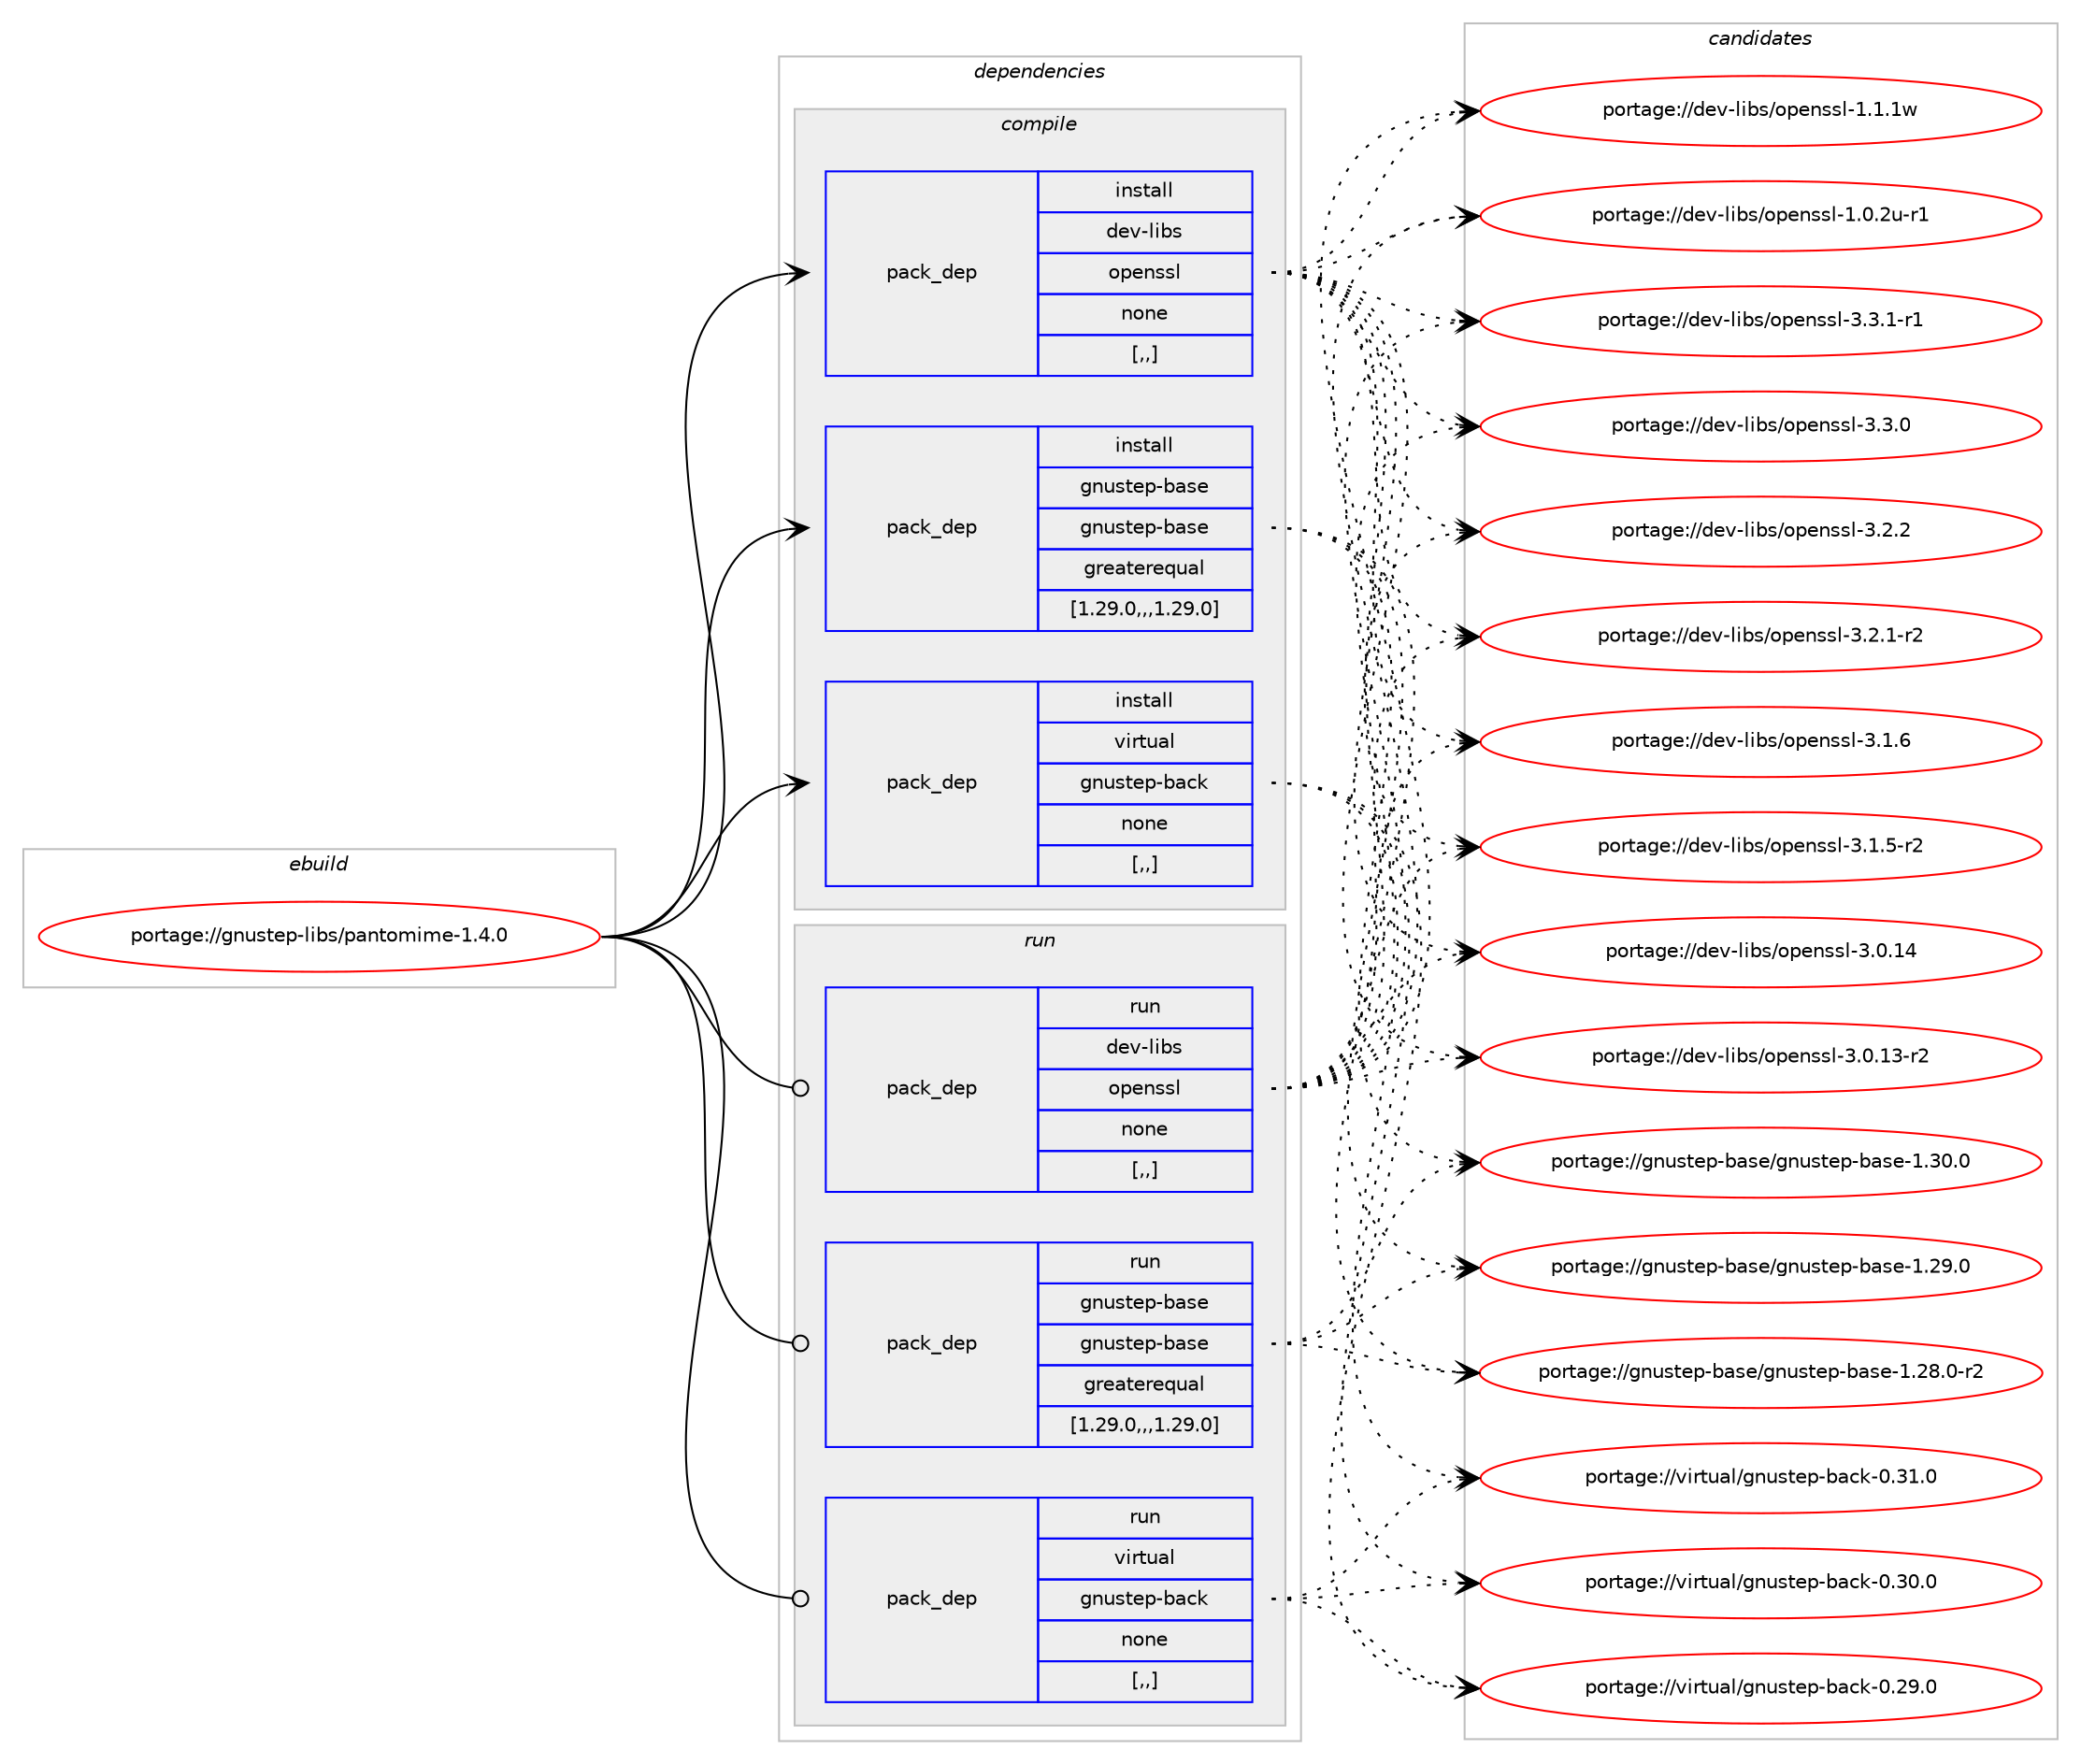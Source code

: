 digraph prolog {

# *************
# Graph options
# *************

newrank=true;
concentrate=true;
compound=true;
graph [rankdir=LR,fontname=Helvetica,fontsize=10,ranksep=1.5];#, ranksep=2.5, nodesep=0.2];
edge  [arrowhead=vee];
node  [fontname=Helvetica,fontsize=10];

# **********
# The ebuild
# **********

subgraph cluster_leftcol {
color=gray;
label=<<i>ebuild</i>>;
id [label="portage://gnustep-libs/pantomime-1.4.0", color=red, width=4, href="../gnustep-libs/pantomime-1.4.0.svg"];
}

# ****************
# The dependencies
# ****************

subgraph cluster_midcol {
color=gray;
label=<<i>dependencies</i>>;
subgraph cluster_compile {
fillcolor="#eeeeee";
style=filled;
label=<<i>compile</i>>;
subgraph pack174448 {
dependency242118 [label=<<TABLE BORDER="0" CELLBORDER="1" CELLSPACING="0" CELLPADDING="4" WIDTH="220"><TR><TD ROWSPAN="6" CELLPADDING="30">pack_dep</TD></TR><TR><TD WIDTH="110">install</TD></TR><TR><TD>dev-libs</TD></TR><TR><TD>openssl</TD></TR><TR><TD>none</TD></TR><TR><TD>[,,]</TD></TR></TABLE>>, shape=none, color=blue];
}
id:e -> dependency242118:w [weight=20,style="solid",arrowhead="vee"];
subgraph pack174449 {
dependency242119 [label=<<TABLE BORDER="0" CELLBORDER="1" CELLSPACING="0" CELLPADDING="4" WIDTH="220"><TR><TD ROWSPAN="6" CELLPADDING="30">pack_dep</TD></TR><TR><TD WIDTH="110">install</TD></TR><TR><TD>gnustep-base</TD></TR><TR><TD>gnustep-base</TD></TR><TR><TD>greaterequal</TD></TR><TR><TD>[1.29.0,,,1.29.0]</TD></TR></TABLE>>, shape=none, color=blue];
}
id:e -> dependency242119:w [weight=20,style="solid",arrowhead="vee"];
subgraph pack174450 {
dependency242120 [label=<<TABLE BORDER="0" CELLBORDER="1" CELLSPACING="0" CELLPADDING="4" WIDTH="220"><TR><TD ROWSPAN="6" CELLPADDING="30">pack_dep</TD></TR><TR><TD WIDTH="110">install</TD></TR><TR><TD>virtual</TD></TR><TR><TD>gnustep-back</TD></TR><TR><TD>none</TD></TR><TR><TD>[,,]</TD></TR></TABLE>>, shape=none, color=blue];
}
id:e -> dependency242120:w [weight=20,style="solid",arrowhead="vee"];
}
subgraph cluster_compileandrun {
fillcolor="#eeeeee";
style=filled;
label=<<i>compile and run</i>>;
}
subgraph cluster_run {
fillcolor="#eeeeee";
style=filled;
label=<<i>run</i>>;
subgraph pack174451 {
dependency242121 [label=<<TABLE BORDER="0" CELLBORDER="1" CELLSPACING="0" CELLPADDING="4" WIDTH="220"><TR><TD ROWSPAN="6" CELLPADDING="30">pack_dep</TD></TR><TR><TD WIDTH="110">run</TD></TR><TR><TD>dev-libs</TD></TR><TR><TD>openssl</TD></TR><TR><TD>none</TD></TR><TR><TD>[,,]</TD></TR></TABLE>>, shape=none, color=blue];
}
id:e -> dependency242121:w [weight=20,style="solid",arrowhead="odot"];
subgraph pack174452 {
dependency242122 [label=<<TABLE BORDER="0" CELLBORDER="1" CELLSPACING="0" CELLPADDING="4" WIDTH="220"><TR><TD ROWSPAN="6" CELLPADDING="30">pack_dep</TD></TR><TR><TD WIDTH="110">run</TD></TR><TR><TD>gnustep-base</TD></TR><TR><TD>gnustep-base</TD></TR><TR><TD>greaterequal</TD></TR><TR><TD>[1.29.0,,,1.29.0]</TD></TR></TABLE>>, shape=none, color=blue];
}
id:e -> dependency242122:w [weight=20,style="solid",arrowhead="odot"];
subgraph pack174453 {
dependency242123 [label=<<TABLE BORDER="0" CELLBORDER="1" CELLSPACING="0" CELLPADDING="4" WIDTH="220"><TR><TD ROWSPAN="6" CELLPADDING="30">pack_dep</TD></TR><TR><TD WIDTH="110">run</TD></TR><TR><TD>virtual</TD></TR><TR><TD>gnustep-back</TD></TR><TR><TD>none</TD></TR><TR><TD>[,,]</TD></TR></TABLE>>, shape=none, color=blue];
}
id:e -> dependency242123:w [weight=20,style="solid",arrowhead="odot"];
}
}

# **************
# The candidates
# **************

subgraph cluster_choices {
rank=same;
color=gray;
label=<<i>candidates</i>>;

subgraph choice174448 {
color=black;
nodesep=1;
choice1001011184510810598115471111121011101151151084551465146494511449 [label="portage://dev-libs/openssl-3.3.1-r1", color=red, width=4,href="../dev-libs/openssl-3.3.1-r1.svg"];
choice100101118451081059811547111112101110115115108455146514648 [label="portage://dev-libs/openssl-3.3.0", color=red, width=4,href="../dev-libs/openssl-3.3.0.svg"];
choice100101118451081059811547111112101110115115108455146504650 [label="portage://dev-libs/openssl-3.2.2", color=red, width=4,href="../dev-libs/openssl-3.2.2.svg"];
choice1001011184510810598115471111121011101151151084551465046494511450 [label="portage://dev-libs/openssl-3.2.1-r2", color=red, width=4,href="../dev-libs/openssl-3.2.1-r2.svg"];
choice100101118451081059811547111112101110115115108455146494654 [label="portage://dev-libs/openssl-3.1.6", color=red, width=4,href="../dev-libs/openssl-3.1.6.svg"];
choice1001011184510810598115471111121011101151151084551464946534511450 [label="portage://dev-libs/openssl-3.1.5-r2", color=red, width=4,href="../dev-libs/openssl-3.1.5-r2.svg"];
choice10010111845108105981154711111210111011511510845514648464952 [label="portage://dev-libs/openssl-3.0.14", color=red, width=4,href="../dev-libs/openssl-3.0.14.svg"];
choice100101118451081059811547111112101110115115108455146484649514511450 [label="portage://dev-libs/openssl-3.0.13-r2", color=red, width=4,href="../dev-libs/openssl-3.0.13-r2.svg"];
choice100101118451081059811547111112101110115115108454946494649119 [label="portage://dev-libs/openssl-1.1.1w", color=red, width=4,href="../dev-libs/openssl-1.1.1w.svg"];
choice1001011184510810598115471111121011101151151084549464846501174511449 [label="portage://dev-libs/openssl-1.0.2u-r1", color=red, width=4,href="../dev-libs/openssl-1.0.2u-r1.svg"];
dependency242118:e -> choice1001011184510810598115471111121011101151151084551465146494511449:w [style=dotted,weight="100"];
dependency242118:e -> choice100101118451081059811547111112101110115115108455146514648:w [style=dotted,weight="100"];
dependency242118:e -> choice100101118451081059811547111112101110115115108455146504650:w [style=dotted,weight="100"];
dependency242118:e -> choice1001011184510810598115471111121011101151151084551465046494511450:w [style=dotted,weight="100"];
dependency242118:e -> choice100101118451081059811547111112101110115115108455146494654:w [style=dotted,weight="100"];
dependency242118:e -> choice1001011184510810598115471111121011101151151084551464946534511450:w [style=dotted,weight="100"];
dependency242118:e -> choice10010111845108105981154711111210111011511510845514648464952:w [style=dotted,weight="100"];
dependency242118:e -> choice100101118451081059811547111112101110115115108455146484649514511450:w [style=dotted,weight="100"];
dependency242118:e -> choice100101118451081059811547111112101110115115108454946494649119:w [style=dotted,weight="100"];
dependency242118:e -> choice1001011184510810598115471111121011101151151084549464846501174511449:w [style=dotted,weight="100"];
}
subgraph choice174449 {
color=black;
nodesep=1;
choice1031101171151161011124598971151014710311011711511610111245989711510145494651484648 [label="portage://gnustep-base/gnustep-base-1.30.0", color=red, width=4,href="../gnustep-base/gnustep-base-1.30.0.svg"];
choice1031101171151161011124598971151014710311011711511610111245989711510145494650574648 [label="portage://gnustep-base/gnustep-base-1.29.0", color=red, width=4,href="../gnustep-base/gnustep-base-1.29.0.svg"];
choice10311011711511610111245989711510147103110117115116101112459897115101454946505646484511450 [label="portage://gnustep-base/gnustep-base-1.28.0-r2", color=red, width=4,href="../gnustep-base/gnustep-base-1.28.0-r2.svg"];
dependency242119:e -> choice1031101171151161011124598971151014710311011711511610111245989711510145494651484648:w [style=dotted,weight="100"];
dependency242119:e -> choice1031101171151161011124598971151014710311011711511610111245989711510145494650574648:w [style=dotted,weight="100"];
dependency242119:e -> choice10311011711511610111245989711510147103110117115116101112459897115101454946505646484511450:w [style=dotted,weight="100"];
}
subgraph choice174450 {
color=black;
nodesep=1;
choice11810511411611797108471031101171151161011124598979910745484651494648 [label="portage://virtual/gnustep-back-0.31.0", color=red, width=4,href="../virtual/gnustep-back-0.31.0.svg"];
choice11810511411611797108471031101171151161011124598979910745484651484648 [label="portage://virtual/gnustep-back-0.30.0", color=red, width=4,href="../virtual/gnustep-back-0.30.0.svg"];
choice11810511411611797108471031101171151161011124598979910745484650574648 [label="portage://virtual/gnustep-back-0.29.0", color=red, width=4,href="../virtual/gnustep-back-0.29.0.svg"];
dependency242120:e -> choice11810511411611797108471031101171151161011124598979910745484651494648:w [style=dotted,weight="100"];
dependency242120:e -> choice11810511411611797108471031101171151161011124598979910745484651484648:w [style=dotted,weight="100"];
dependency242120:e -> choice11810511411611797108471031101171151161011124598979910745484650574648:w [style=dotted,weight="100"];
}
subgraph choice174451 {
color=black;
nodesep=1;
choice1001011184510810598115471111121011101151151084551465146494511449 [label="portage://dev-libs/openssl-3.3.1-r1", color=red, width=4,href="../dev-libs/openssl-3.3.1-r1.svg"];
choice100101118451081059811547111112101110115115108455146514648 [label="portage://dev-libs/openssl-3.3.0", color=red, width=4,href="../dev-libs/openssl-3.3.0.svg"];
choice100101118451081059811547111112101110115115108455146504650 [label="portage://dev-libs/openssl-3.2.2", color=red, width=4,href="../dev-libs/openssl-3.2.2.svg"];
choice1001011184510810598115471111121011101151151084551465046494511450 [label="portage://dev-libs/openssl-3.2.1-r2", color=red, width=4,href="../dev-libs/openssl-3.2.1-r2.svg"];
choice100101118451081059811547111112101110115115108455146494654 [label="portage://dev-libs/openssl-3.1.6", color=red, width=4,href="../dev-libs/openssl-3.1.6.svg"];
choice1001011184510810598115471111121011101151151084551464946534511450 [label="portage://dev-libs/openssl-3.1.5-r2", color=red, width=4,href="../dev-libs/openssl-3.1.5-r2.svg"];
choice10010111845108105981154711111210111011511510845514648464952 [label="portage://dev-libs/openssl-3.0.14", color=red, width=4,href="../dev-libs/openssl-3.0.14.svg"];
choice100101118451081059811547111112101110115115108455146484649514511450 [label="portage://dev-libs/openssl-3.0.13-r2", color=red, width=4,href="../dev-libs/openssl-3.0.13-r2.svg"];
choice100101118451081059811547111112101110115115108454946494649119 [label="portage://dev-libs/openssl-1.1.1w", color=red, width=4,href="../dev-libs/openssl-1.1.1w.svg"];
choice1001011184510810598115471111121011101151151084549464846501174511449 [label="portage://dev-libs/openssl-1.0.2u-r1", color=red, width=4,href="../dev-libs/openssl-1.0.2u-r1.svg"];
dependency242121:e -> choice1001011184510810598115471111121011101151151084551465146494511449:w [style=dotted,weight="100"];
dependency242121:e -> choice100101118451081059811547111112101110115115108455146514648:w [style=dotted,weight="100"];
dependency242121:e -> choice100101118451081059811547111112101110115115108455146504650:w [style=dotted,weight="100"];
dependency242121:e -> choice1001011184510810598115471111121011101151151084551465046494511450:w [style=dotted,weight="100"];
dependency242121:e -> choice100101118451081059811547111112101110115115108455146494654:w [style=dotted,weight="100"];
dependency242121:e -> choice1001011184510810598115471111121011101151151084551464946534511450:w [style=dotted,weight="100"];
dependency242121:e -> choice10010111845108105981154711111210111011511510845514648464952:w [style=dotted,weight="100"];
dependency242121:e -> choice100101118451081059811547111112101110115115108455146484649514511450:w [style=dotted,weight="100"];
dependency242121:e -> choice100101118451081059811547111112101110115115108454946494649119:w [style=dotted,weight="100"];
dependency242121:e -> choice1001011184510810598115471111121011101151151084549464846501174511449:w [style=dotted,weight="100"];
}
subgraph choice174452 {
color=black;
nodesep=1;
choice1031101171151161011124598971151014710311011711511610111245989711510145494651484648 [label="portage://gnustep-base/gnustep-base-1.30.0", color=red, width=4,href="../gnustep-base/gnustep-base-1.30.0.svg"];
choice1031101171151161011124598971151014710311011711511610111245989711510145494650574648 [label="portage://gnustep-base/gnustep-base-1.29.0", color=red, width=4,href="../gnustep-base/gnustep-base-1.29.0.svg"];
choice10311011711511610111245989711510147103110117115116101112459897115101454946505646484511450 [label="portage://gnustep-base/gnustep-base-1.28.0-r2", color=red, width=4,href="../gnustep-base/gnustep-base-1.28.0-r2.svg"];
dependency242122:e -> choice1031101171151161011124598971151014710311011711511610111245989711510145494651484648:w [style=dotted,weight="100"];
dependency242122:e -> choice1031101171151161011124598971151014710311011711511610111245989711510145494650574648:w [style=dotted,weight="100"];
dependency242122:e -> choice10311011711511610111245989711510147103110117115116101112459897115101454946505646484511450:w [style=dotted,weight="100"];
}
subgraph choice174453 {
color=black;
nodesep=1;
choice11810511411611797108471031101171151161011124598979910745484651494648 [label="portage://virtual/gnustep-back-0.31.0", color=red, width=4,href="../virtual/gnustep-back-0.31.0.svg"];
choice11810511411611797108471031101171151161011124598979910745484651484648 [label="portage://virtual/gnustep-back-0.30.0", color=red, width=4,href="../virtual/gnustep-back-0.30.0.svg"];
choice11810511411611797108471031101171151161011124598979910745484650574648 [label="portage://virtual/gnustep-back-0.29.0", color=red, width=4,href="../virtual/gnustep-back-0.29.0.svg"];
dependency242123:e -> choice11810511411611797108471031101171151161011124598979910745484651494648:w [style=dotted,weight="100"];
dependency242123:e -> choice11810511411611797108471031101171151161011124598979910745484651484648:w [style=dotted,weight="100"];
dependency242123:e -> choice11810511411611797108471031101171151161011124598979910745484650574648:w [style=dotted,weight="100"];
}
}

}
